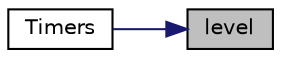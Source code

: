 digraph "level"
{
 // LATEX_PDF_SIZE
  edge [fontname="Helvetica",fontsize="10",labelfontname="Helvetica",labelfontsize="10"];
  node [fontname="Helvetica",fontsize="10",shape=record];
  rankdir="RL";
  Node1 [label="level",height=0.2,width=0.4,color="black", fillcolor="grey75", style="filled", fontcolor="black",tooltip=" "];
  Node1 -> Node2 [dir="back",color="midnightblue",fontsize="10",style="solid",fontname="Helvetica"];
  Node2 [label="Timers",height=0.2,width=0.4,color="black", fillcolor="white", style="filled",URL="$classpFlow_1_1Timers.html#a7176c06bd2b7fd858187aea22a0ae195",tooltip=" "];
}
